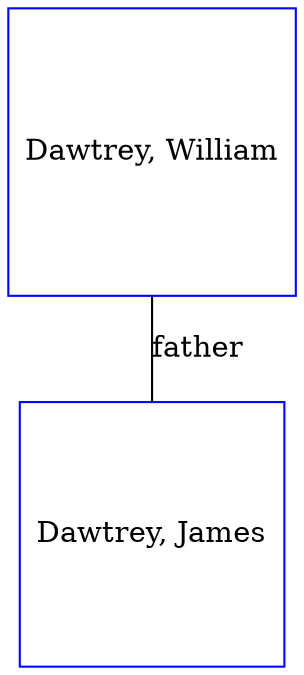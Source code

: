 digraph D {
    edge [dir=none];    node [shape=box];    "007720"   [label="Dawtrey, William", shape=box, regular=1, color="blue"] ;
"007721"   [label="Dawtrey, James", shape=box, regular=1, color="blue"] ;
007720->007721 [label="father",arrowsize=0.0]; 
}